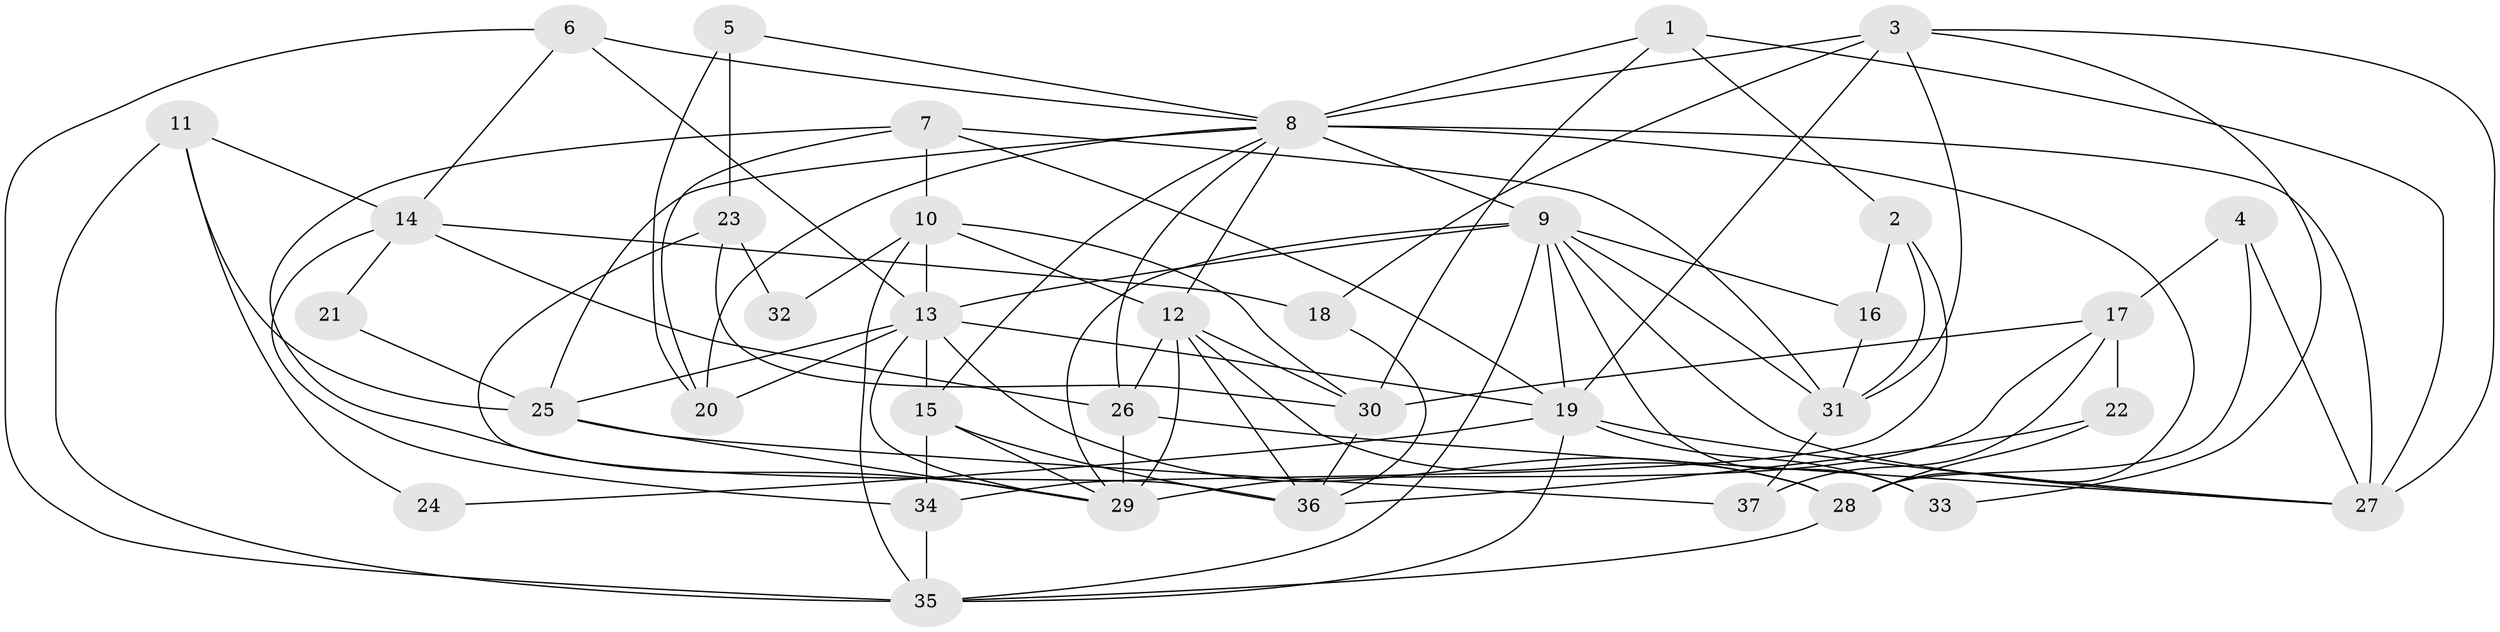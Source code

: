 // original degree distribution, {3: 0.21621621621621623, 5: 0.14864864864864866, 4: 0.36486486486486486, 2: 0.13513513513513514, 7: 0.04054054054054054, 6: 0.08108108108108109, 8: 0.013513513513513514}
// Generated by graph-tools (version 1.1) at 2025/02/03/09/25 03:02:12]
// undirected, 37 vertices, 95 edges
graph export_dot {
graph [start="1"]
  node [color=gray90,style=filled];
  1;
  2;
  3;
  4;
  5;
  6;
  7;
  8;
  9;
  10;
  11;
  12;
  13;
  14;
  15;
  16;
  17;
  18;
  19;
  20;
  21;
  22;
  23;
  24;
  25;
  26;
  27;
  28;
  29;
  30;
  31;
  32;
  33;
  34;
  35;
  36;
  37;
  1 -- 2 [weight=1.0];
  1 -- 8 [weight=1.0];
  1 -- 27 [weight=1.0];
  1 -- 30 [weight=1.0];
  2 -- 16 [weight=1.0];
  2 -- 31 [weight=1.0];
  2 -- 34 [weight=1.0];
  3 -- 8 [weight=1.0];
  3 -- 18 [weight=1.0];
  3 -- 19 [weight=1.0];
  3 -- 27 [weight=1.0];
  3 -- 31 [weight=1.0];
  3 -- 33 [weight=1.0];
  4 -- 17 [weight=1.0];
  4 -- 27 [weight=1.0];
  4 -- 28 [weight=1.0];
  5 -- 8 [weight=1.0];
  5 -- 20 [weight=1.0];
  5 -- 23 [weight=1.0];
  6 -- 8 [weight=1.0];
  6 -- 13 [weight=1.0];
  6 -- 14 [weight=1.0];
  6 -- 35 [weight=1.0];
  7 -- 10 [weight=1.0];
  7 -- 19 [weight=1.0];
  7 -- 20 [weight=1.0];
  7 -- 29 [weight=1.0];
  7 -- 31 [weight=1.0];
  8 -- 9 [weight=1.0];
  8 -- 12 [weight=2.0];
  8 -- 15 [weight=1.0];
  8 -- 20 [weight=1.0];
  8 -- 25 [weight=1.0];
  8 -- 26 [weight=1.0];
  8 -- 27 [weight=2.0];
  8 -- 28 [weight=1.0];
  9 -- 13 [weight=1.0];
  9 -- 16 [weight=1.0];
  9 -- 19 [weight=1.0];
  9 -- 27 [weight=1.0];
  9 -- 29 [weight=1.0];
  9 -- 31 [weight=1.0];
  9 -- 33 [weight=1.0];
  9 -- 35 [weight=1.0];
  10 -- 12 [weight=1.0];
  10 -- 13 [weight=1.0];
  10 -- 30 [weight=1.0];
  10 -- 32 [weight=1.0];
  10 -- 35 [weight=1.0];
  11 -- 14 [weight=1.0];
  11 -- 24 [weight=1.0];
  11 -- 25 [weight=1.0];
  11 -- 35 [weight=1.0];
  12 -- 26 [weight=1.0];
  12 -- 28 [weight=1.0];
  12 -- 29 [weight=3.0];
  12 -- 30 [weight=1.0];
  12 -- 36 [weight=1.0];
  13 -- 15 [weight=1.0];
  13 -- 19 [weight=1.0];
  13 -- 20 [weight=2.0];
  13 -- 25 [weight=1.0];
  13 -- 28 [weight=1.0];
  13 -- 29 [weight=1.0];
  14 -- 18 [weight=2.0];
  14 -- 21 [weight=2.0];
  14 -- 26 [weight=1.0];
  14 -- 34 [weight=1.0];
  15 -- 29 [weight=1.0];
  15 -- 34 [weight=1.0];
  15 -- 36 [weight=1.0];
  16 -- 31 [weight=1.0];
  17 -- 22 [weight=1.0];
  17 -- 29 [weight=2.0];
  17 -- 30 [weight=2.0];
  17 -- 37 [weight=1.0];
  18 -- 36 [weight=1.0];
  19 -- 24 [weight=1.0];
  19 -- 27 [weight=1.0];
  19 -- 33 [weight=1.0];
  19 -- 35 [weight=1.0];
  21 -- 25 [weight=1.0];
  22 -- 28 [weight=1.0];
  22 -- 36 [weight=1.0];
  23 -- 30 [weight=1.0];
  23 -- 32 [weight=2.0];
  23 -- 36 [weight=1.0];
  25 -- 29 [weight=1.0];
  25 -- 37 [weight=1.0];
  26 -- 27 [weight=1.0];
  26 -- 29 [weight=1.0];
  28 -- 35 [weight=1.0];
  30 -- 36 [weight=1.0];
  31 -- 37 [weight=1.0];
  34 -- 35 [weight=1.0];
}
